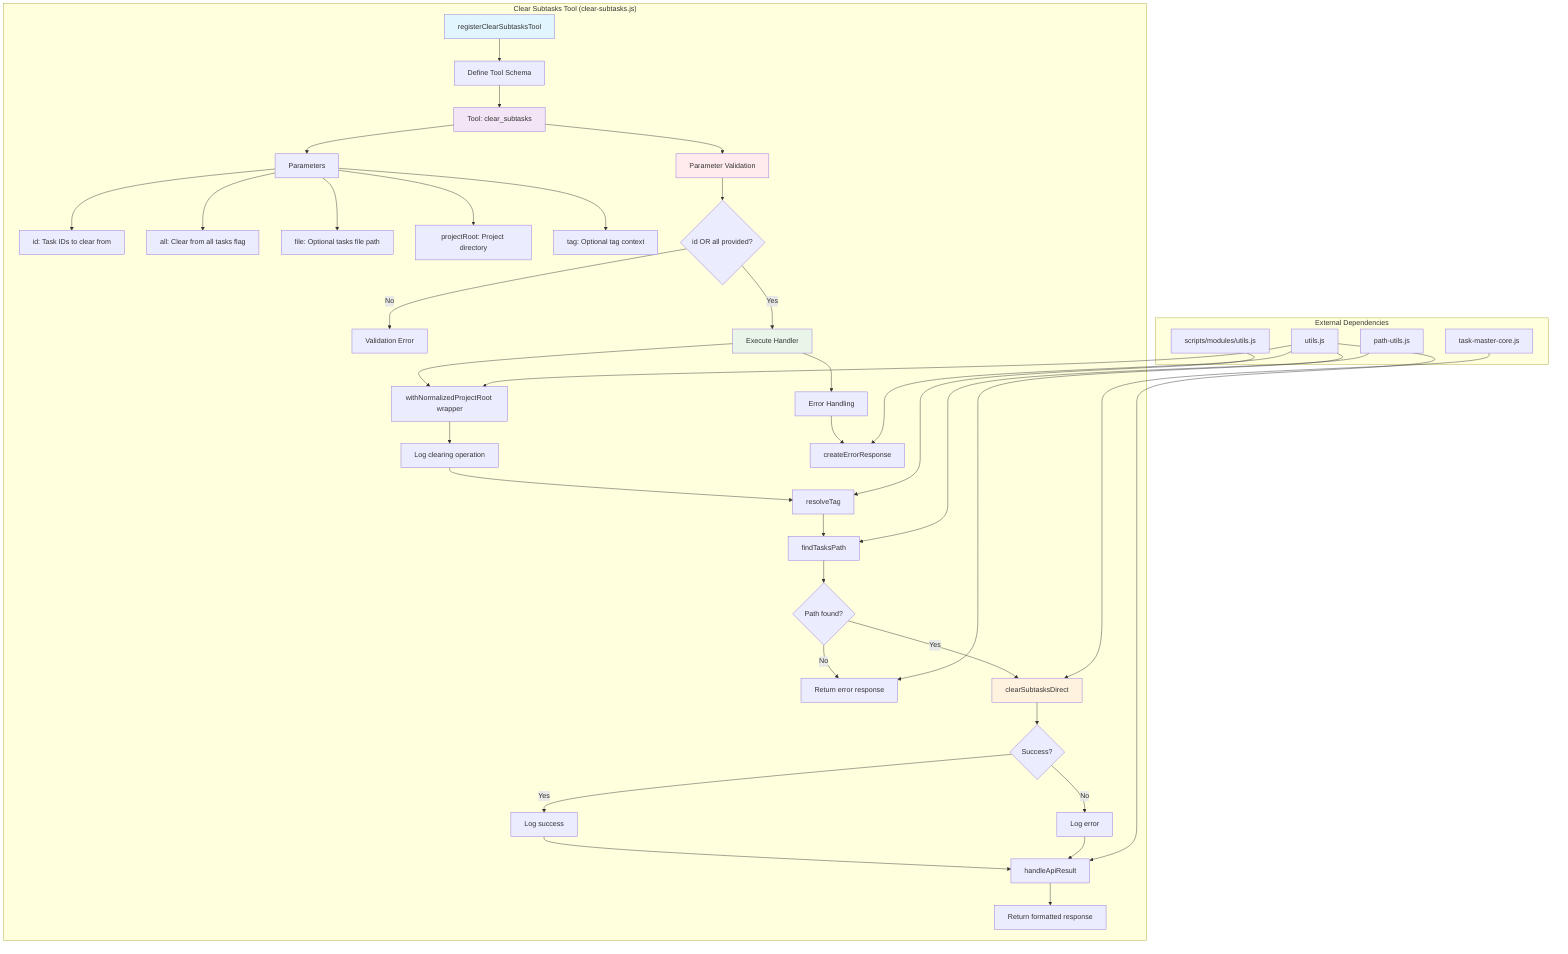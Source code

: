 graph TB
    subgraph "Clear Subtasks Tool (clear-subtasks.js)"
        A[registerClearSubtasksTool] --> B[Define Tool Schema]
        B --> C[Tool: clear_subtasks]
        
        C --> D[Parameters]
        D --> E[id: Task IDs to clear from]
        D --> F[all: Clear from all tasks flag]
        D --> G[file: Optional tasks file path]
        D --> H[projectRoot: Project directory]
        D --> I[tag: Optional tag context]
        
        C --> J[Parameter Validation]
        J --> K{id OR all provided?}
        K -->|No| L[Validation Error]
        K -->|Yes| M[Execute Handler]
        
        M --> N[withNormalizedProjectRoot wrapper]
        N --> O[Log clearing operation]
        O --> P[resolveTag]
        P --> Q[findTasksPath]
        Q --> R{Path found?}
        
        R -->|No| S[Return error response]
        R -->|Yes| T[clearSubtasksDirect]
        
        T --> U{Success?}
        U -->|Yes| V[Log success]
        U -->|No| W[Log error]
        
        V --> X[handleApiResult]
        W --> X
        X --> Y[Return formatted response]
        
        M --> Z[Error Handling]
        Z --> AA[createErrorResponse]
    end
    
    subgraph "External Dependencies"
        BB[utils.js]
        CC[task-master-core.js]
        DD[path-utils.js]
        EE[scripts/modules/utils.js]
    end
    
    BB --> N
    BB --> S
    BB --> X
    BB --> AA
    CC --> T
    DD --> Q
    EE --> P
    
    style A fill:#e1f5fe
    style C fill:#f3e5f5
    style M fill:#e8f5e8
    style T fill:#fff3e0
    style J fill:#ffebee